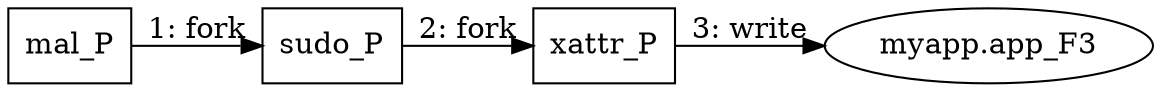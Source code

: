 digraph "T1553.001" {
rankdir="LR"
size="9"
fixedsize="false"
splines="true"
nodesep=0.3
ranksep=0
fontsize=10
overlap="scalexy"
engine= "neato"
	"mal_P" [node_type=Process shape=box]
	"sudo_P" [node_type=Process shape=box]
	"xattr_P" [node_type=Process shape=box]
	"myapp.app_F3" [node_type=File shape=ellipse]
	"mal_P" -> "sudo_P" [label="1: fork"]
	"sudo_P" -> "xattr_P" [label="2: fork"]
	"xattr_P" -> "myapp.app_F3" [label="3: write"]
}
